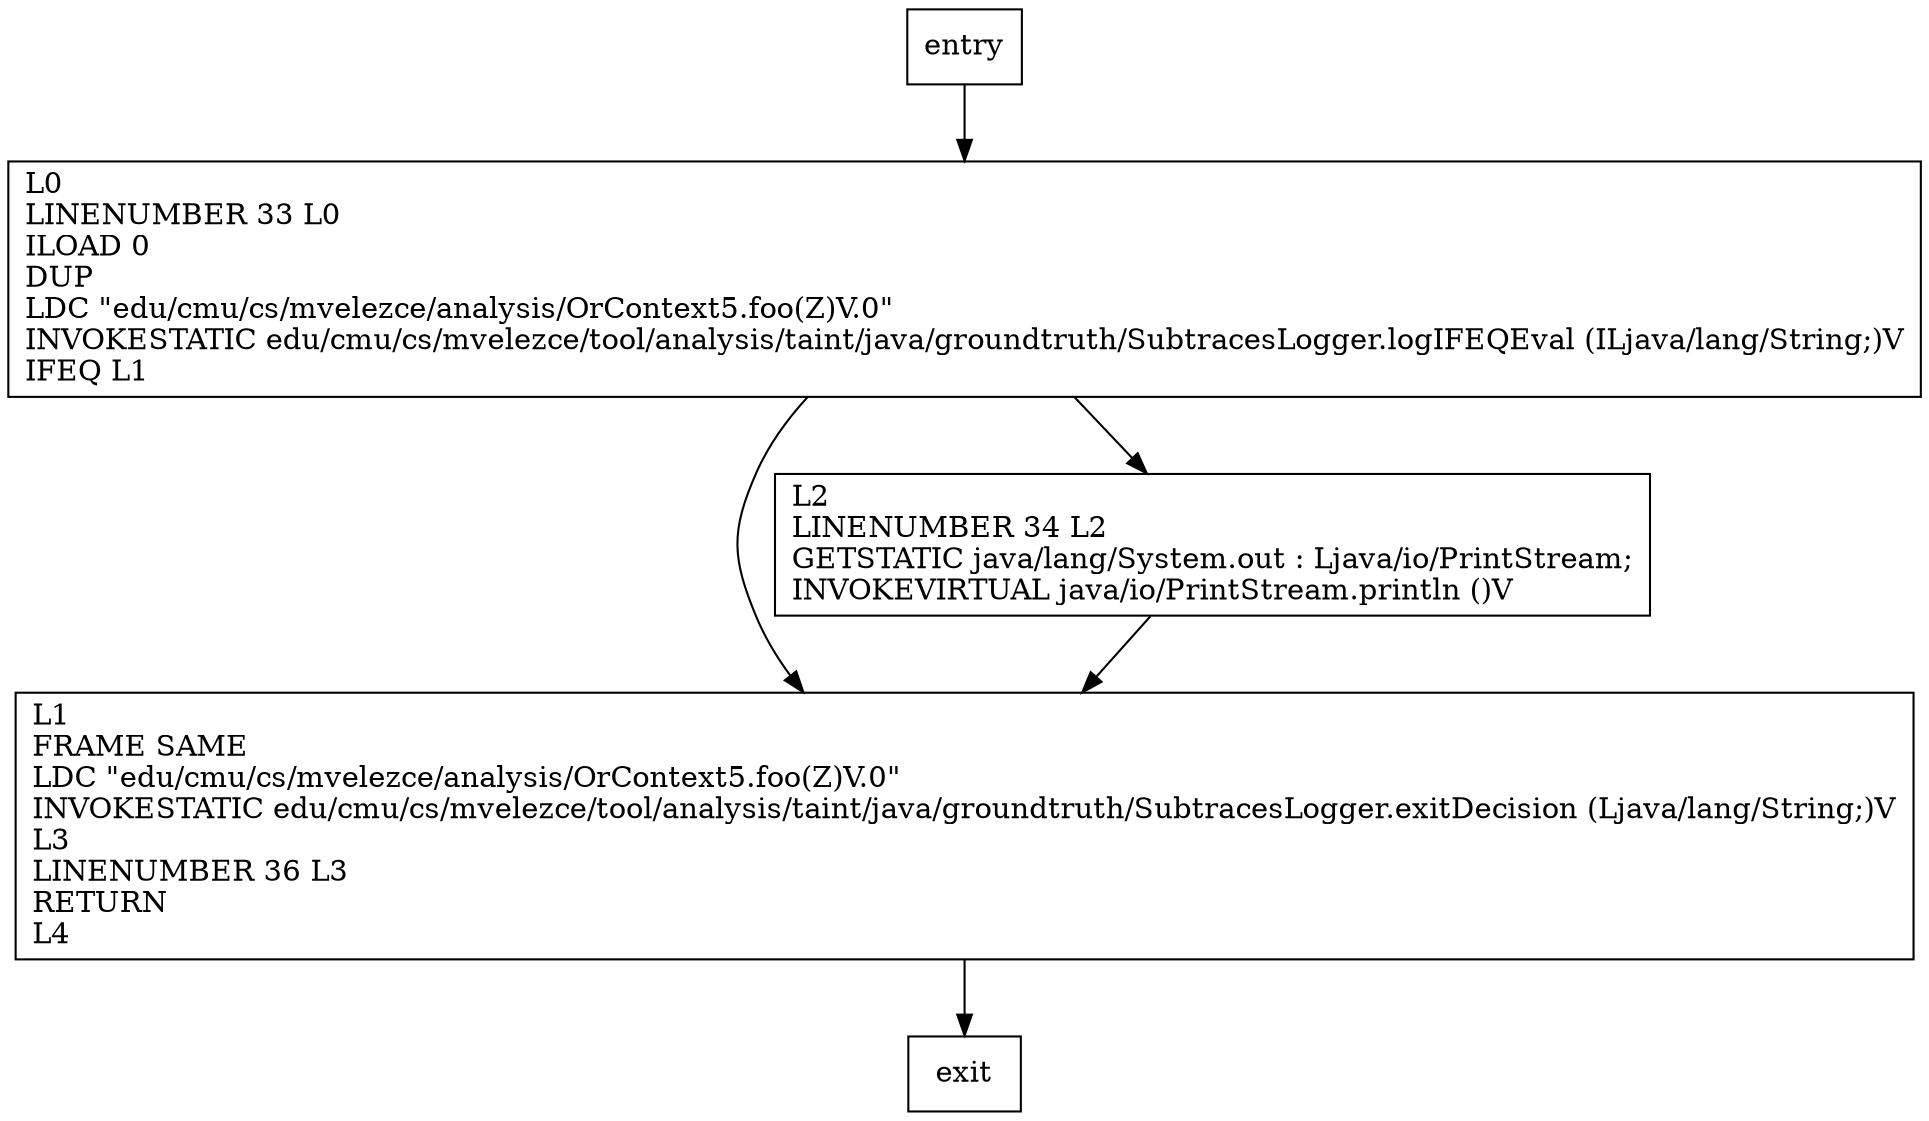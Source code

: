 digraph foo {
node [shape=record];
1518517336 [label="L1\lFRAME SAME\lLDC \"edu/cmu/cs/mvelezce/analysis/OrContext5.foo(Z)V.0\"\lINVOKESTATIC edu/cmu/cs/mvelezce/tool/analysis/taint/java/groundtruth/SubtracesLogger.exitDecision (Ljava/lang/String;)V\lL3\lLINENUMBER 36 L3\lRETURN\lL4\l"];
1252749717 [label="L2\lLINENUMBER 34 L2\lGETSTATIC java/lang/System.out : Ljava/io/PrintStream;\lINVOKEVIRTUAL java/io/PrintStream.println ()V\l"];
42968385 [label="L0\lLINENUMBER 33 L0\lILOAD 0\lDUP\lLDC \"edu/cmu/cs/mvelezce/analysis/OrContext5.foo(Z)V.0\"\lINVOKESTATIC edu/cmu/cs/mvelezce/tool/analysis/taint/java/groundtruth/SubtracesLogger.logIFEQEval (ILjava/lang/String;)V\lIFEQ L1\l"];
entry;
exit;
entry -> 42968385;
1518517336 -> exit;
1252749717 -> 1518517336;
42968385 -> 1518517336;
42968385 -> 1252749717;
}
